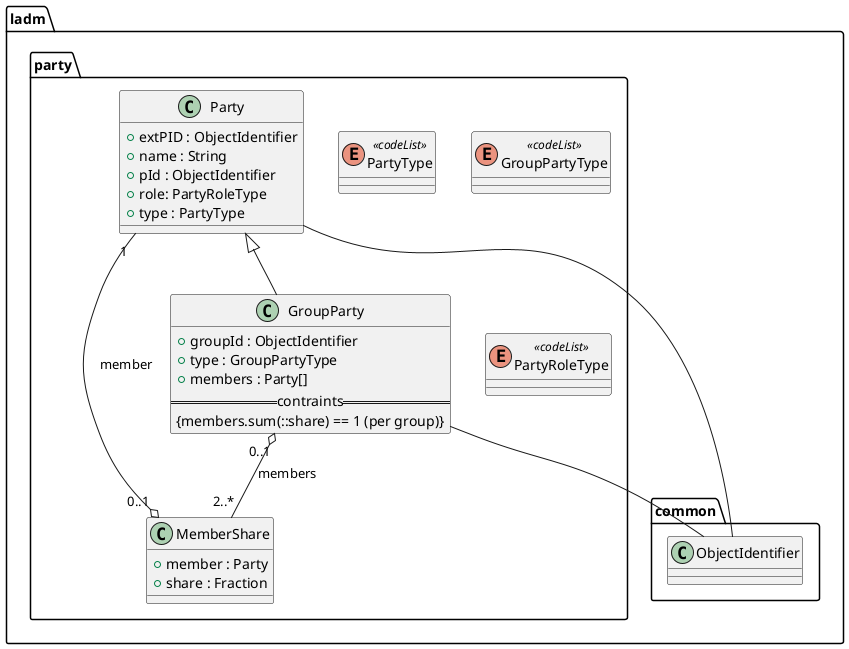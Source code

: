 @startuml LADM_Party
allow_mixing

namespace ladm.party {
    
    class Party {
        + extPID : ObjectIdentifier
        + name : String
        + pId : ObjectIdentifier
        + role: PartyRoleType
        + type : PartyType
    }

    class GroupParty {
        + groupId : ObjectIdentifier
        + type : GroupPartyType
        + members : Party[]
        == contraints ==
        {members.sum(::share) == 1 (per group)}
    }

    class MemberShare {
        + member : Party
        + share : Fraction
    }

    enum PartyType <<codeList>>
    enum GroupPartyType <<codeList>>
    enum PartyRoleType <<codeList>>

    Party <|-- GroupParty
    MemberShare "0..1" o-- "1" Party : member
    GroupParty "0..1" o-- "2..*" MemberShare : members

    Party -- ladm.common.ObjectIdentifier
    GroupParty -- ladm.common.ObjectIdentifier
}

@enduml